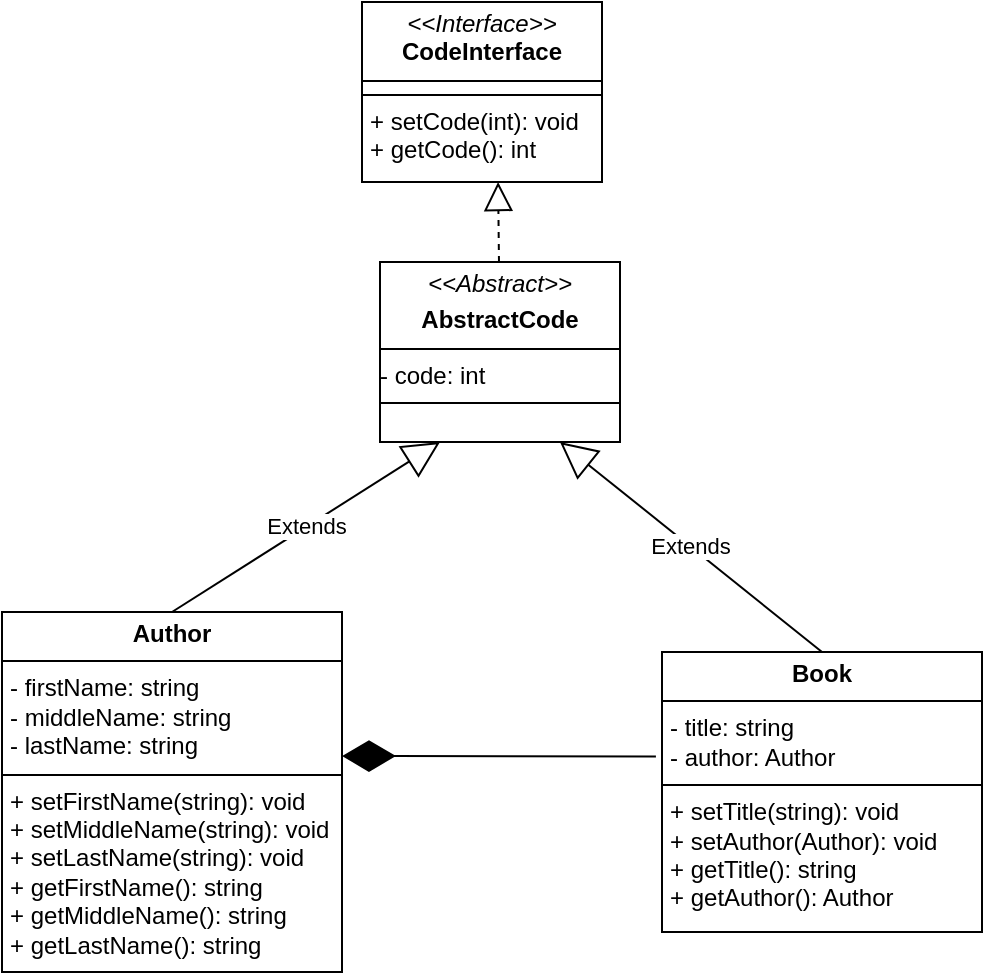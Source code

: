 <mxfile version="24.4.13" type="device">
  <diagram name="Página-1" id="a6xm9B-v4HaGiY2xP25E">
    <mxGraphModel dx="1364" dy="765" grid="1" gridSize="10" guides="1" tooltips="1" connect="1" arrows="1" fold="1" page="1" pageScale="1" pageWidth="827" pageHeight="1169" math="0" shadow="0">
      <root>
        <mxCell id="0" />
        <mxCell id="1" parent="0" />
        <mxCell id="YOQqm0qYPLNk-Jm8U7Ba-1" value="&lt;p style=&quot;margin:0px;margin-top:4px;text-align:center;&quot;&gt;&lt;i&gt;&amp;lt;&amp;lt;Interface&amp;gt;&amp;gt;&lt;/i&gt;&lt;br&gt;&lt;b&gt;CodeInterface&lt;/b&gt;&lt;br&gt;&lt;/p&gt;&lt;hr size=&quot;1&quot; style=&quot;border-style:solid;&quot;&gt;&lt;hr size=&quot;1&quot; style=&quot;border-style:solid;&quot;&gt;&lt;p style=&quot;margin:0px;margin-left:4px;&quot;&gt;+ setCode(int): void&lt;br&gt;+ getCode(): int&lt;br&gt;&lt;/p&gt;" style="verticalAlign=top;align=left;overflow=fill;html=1;whiteSpace=wrap;" parent="1" vertex="1">
          <mxGeometry x="330" y="20" width="120" height="90" as="geometry" />
        </mxCell>
        <mxCell id="YOQqm0qYPLNk-Jm8U7Ba-2" value="&lt;p style=&quot;margin:0px;margin-top:4px;text-align:center;&quot;&gt;&lt;b&gt;Author&lt;/b&gt;&lt;br&gt;&lt;/p&gt;&lt;hr size=&quot;1&quot; style=&quot;border-style:solid;&quot;&gt;&lt;p style=&quot;margin:0px;margin-left:4px;&quot;&gt;- firstName: string&lt;/p&gt;&lt;p style=&quot;margin:0px;margin-left:4px;&quot;&gt;- middleName: string&lt;/p&gt;&lt;p style=&quot;margin:0px;margin-left:4px;&quot;&gt;- lastName: string&lt;/p&gt;&lt;hr size=&quot;1&quot; style=&quot;border-style:solid;&quot;&gt;&lt;p style=&quot;margin:0px;margin-left:4px;&quot;&gt;+ setFirstName(string): void&lt;/p&gt;&lt;p style=&quot;margin:0px;margin-left:4px;&quot;&gt;+ setMiddleName(string): void&lt;/p&gt;&lt;p style=&quot;margin:0px;margin-left:4px;&quot;&gt;+ setLastName(string): void&lt;/p&gt;&lt;p style=&quot;margin:0px;margin-left:4px;&quot;&gt;+ getFirstName(): string&lt;br&gt;&lt;/p&gt;&lt;p style=&quot;margin:0px;margin-left:4px;&quot;&gt;+ getMiddleName(): string&lt;br&gt;&lt;/p&gt;&lt;p style=&quot;margin:0px;margin-left:4px;&quot;&gt;+ getLastName(): string&lt;br&gt;&lt;/p&gt;&lt;p style=&quot;margin:0px;margin-left:4px;&quot;&gt;&lt;br&gt;&lt;br&gt;&lt;/p&gt;&lt;p style=&quot;margin:0px;margin-left:4px;&quot;&gt;&lt;/p&gt;&lt;p style=&quot;margin:0px;margin-left:4px;&quot;&gt;&lt;/p&gt;&lt;p style=&quot;margin:0px;margin-left:4px;&quot;&gt;&lt;br&gt;&lt;br&gt;&lt;/p&gt;&lt;p style=&quot;margin:0px;margin-left:4px;&quot;&gt;&lt;/p&gt;&lt;p style=&quot;margin:0px;margin-left:4px;&quot;&gt;&lt;br&gt;&lt;/p&gt;&lt;p style=&quot;margin:0px;margin-left:4px;&quot;&gt;&lt;br&gt;&lt;/p&gt;" style="verticalAlign=top;align=left;overflow=fill;html=1;whiteSpace=wrap;" parent="1" vertex="1">
          <mxGeometry x="150" y="325" width="170" height="180" as="geometry" />
        </mxCell>
        <mxCell id="YOQqm0qYPLNk-Jm8U7Ba-3" value="&lt;p style=&quot;margin:0px;margin-top:4px;text-align:center;&quot;&gt;&lt;b&gt;Book&lt;/b&gt;&lt;br&gt;&lt;/p&gt;&lt;hr size=&quot;1&quot; style=&quot;border-style:solid;&quot;&gt;&lt;p style=&quot;margin:0px;margin-left:4px;&quot;&gt;- title: string&lt;/p&gt;&lt;p style=&quot;margin:0px;margin-left:4px;&quot;&gt;- author: Author&lt;br&gt;&lt;/p&gt;&lt;hr size=&quot;1&quot; style=&quot;border-style:solid;&quot;&gt;&lt;p style=&quot;margin:0px;margin-left:4px;&quot;&gt;+ setTitle(string): void&lt;br&gt;&lt;/p&gt;&lt;p style=&quot;margin:0px;margin-left:4px;&quot;&gt;+ setAuthor(Author): void&lt;/p&gt;&lt;p style=&quot;margin:0px;margin-left:4px;&quot;&gt;+ getTitle(): string&lt;br&gt;&lt;/p&gt;&lt;p style=&quot;margin:0px;margin-left:4px;&quot;&gt;+ getAuthor(): Author&lt;/p&gt;" style="verticalAlign=top;align=left;overflow=fill;html=1;whiteSpace=wrap;" parent="1" vertex="1">
          <mxGeometry x="480" y="345" width="160" height="140" as="geometry" />
        </mxCell>
        <mxCell id="YOQqm0qYPLNk-Jm8U7Ba-4" value="&lt;p style=&quot;margin:0px;margin-top:4px;text-align:center;&quot;&gt;&lt;i&gt;&amp;lt;&amp;lt;Abstract&amp;gt;&amp;gt;&lt;/i&gt;&lt;b&gt;&lt;i&gt;&lt;br&gt;&lt;/i&gt;&lt;/b&gt;&lt;/p&gt;&lt;p style=&quot;margin:0px;margin-top:4px;text-align:center;&quot;&gt;&lt;b&gt;AbstractCode&lt;/b&gt;&lt;br&gt;&lt;/p&gt;&lt;hr size=&quot;1&quot; style=&quot;border-style:solid;&quot;&gt;- code: int&lt;br&gt;&lt;hr size=&quot;1&quot; style=&quot;border-style:solid;&quot;&gt;&lt;p style=&quot;margin:0px;margin-left:4px;&quot;&gt;&lt;br&gt;&lt;/p&gt;" style="verticalAlign=top;align=left;overflow=fill;html=1;whiteSpace=wrap;" parent="1" vertex="1">
          <mxGeometry x="339" y="150" width="120" height="90" as="geometry" />
        </mxCell>
        <mxCell id="YOQqm0qYPLNk-Jm8U7Ba-6" value="" style="endArrow=block;dashed=1;endFill=0;endSize=12;html=1;rounded=0;entryX=0.567;entryY=1;entryDx=0;entryDy=0;entryPerimeter=0;" parent="1" source="YOQqm0qYPLNk-Jm8U7Ba-4" target="YOQqm0qYPLNk-Jm8U7Ba-1" edge="1">
          <mxGeometry width="160" relative="1" as="geometry">
            <mxPoint x="340" y="310" as="sourcePoint" />
            <mxPoint x="500" y="310" as="targetPoint" />
          </mxGeometry>
        </mxCell>
        <mxCell id="YOQqm0qYPLNk-Jm8U7Ba-7" value="Extends" style="endArrow=block;endSize=16;endFill=0;html=1;rounded=0;exitX=0.5;exitY=0;exitDx=0;exitDy=0;entryX=0.25;entryY=1;entryDx=0;entryDy=0;" parent="1" source="YOQqm0qYPLNk-Jm8U7Ba-2" target="YOQqm0qYPLNk-Jm8U7Ba-4" edge="1">
          <mxGeometry width="160" relative="1" as="geometry">
            <mxPoint x="340" y="310" as="sourcePoint" />
            <mxPoint x="353" y="250" as="targetPoint" />
          </mxGeometry>
        </mxCell>
        <mxCell id="YOQqm0qYPLNk-Jm8U7Ba-8" value="Extends" style="endArrow=block;endSize=16;endFill=0;html=1;rounded=0;entryX=0.75;entryY=1;entryDx=0;entryDy=0;exitX=0.5;exitY=0;exitDx=0;exitDy=0;" parent="1" source="YOQqm0qYPLNk-Jm8U7Ba-3" target="YOQqm0qYPLNk-Jm8U7Ba-4" edge="1">
          <mxGeometry width="160" relative="1" as="geometry">
            <mxPoint x="340" y="310" as="sourcePoint" />
            <mxPoint x="500" y="310" as="targetPoint" />
          </mxGeometry>
        </mxCell>
        <mxCell id="YOQqm0qYPLNk-Jm8U7Ba-9" value="" style="endArrow=diamondThin;endFill=1;endSize=24;html=1;rounded=0;entryX=1;entryY=0.4;entryDx=0;entryDy=0;entryPerimeter=0;exitX=-0.019;exitY=0.373;exitDx=0;exitDy=0;exitPerimeter=0;" parent="1" source="YOQqm0qYPLNk-Jm8U7Ba-3" target="YOQqm0qYPLNk-Jm8U7Ba-2" edge="1">
          <mxGeometry width="160" relative="1" as="geometry">
            <mxPoint x="340" y="310" as="sourcePoint" />
            <mxPoint x="500" y="310" as="targetPoint" />
          </mxGeometry>
        </mxCell>
      </root>
    </mxGraphModel>
  </diagram>
</mxfile>
